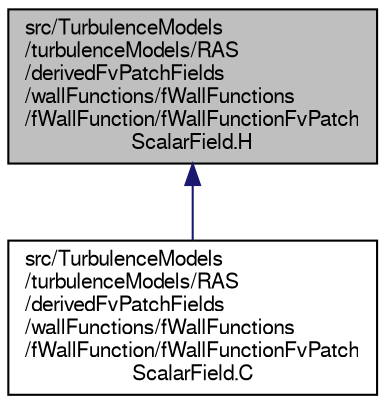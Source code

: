 digraph "src/TurbulenceModels/turbulenceModels/RAS/derivedFvPatchFields/wallFunctions/fWallFunctions/fWallFunction/fWallFunctionFvPatchScalarField.H"
{
  bgcolor="transparent";
  edge [fontname="FreeSans",fontsize="10",labelfontname="FreeSans",labelfontsize="10"];
  node [fontname="FreeSans",fontsize="10",shape=record];
  Node188 [label="src/TurbulenceModels\l/turbulenceModels/RAS\l/derivedFvPatchFields\l/wallFunctions/fWallFunctions\l/fWallFunction/fWallFunctionFvPatch\lScalarField.H",height=0.2,width=0.4,color="black", fillcolor="grey75", style="filled", fontcolor="black"];
  Node188 -> Node189 [dir="back",color="midnightblue",fontsize="10",style="solid",fontname="FreeSans"];
  Node189 [label="src/TurbulenceModels\l/turbulenceModels/RAS\l/derivedFvPatchFields\l/wallFunctions/fWallFunctions\l/fWallFunction/fWallFunctionFvPatch\lScalarField.C",height=0.2,width=0.4,color="black",URL="$a40019.html"];
}
